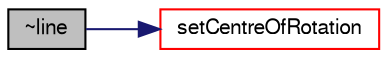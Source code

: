 digraph "~line"
{
  bgcolor="transparent";
  edge [fontname="FreeSans",fontsize="10",labelfontname="FreeSans",labelfontsize="10"];
  node [fontname="FreeSans",fontsize="10",shape=record];
  rankdir="LR";
  Node3 [label="~line",height=0.2,width=0.4,color="black", fillcolor="grey75", style="filled", fontcolor="black"];
  Node3 -> Node4 [color="midnightblue",fontsize="10",style="solid",fontname="FreeSans"];
  Node4 [label="setCentreOfRotation",height=0.2,width=0.4,color="red",URL="$a29482.html#a4b730eceb0998b48ca13ce34ebd426b3",tooltip="Set the centre of rotation to the projection of the. "];
}
